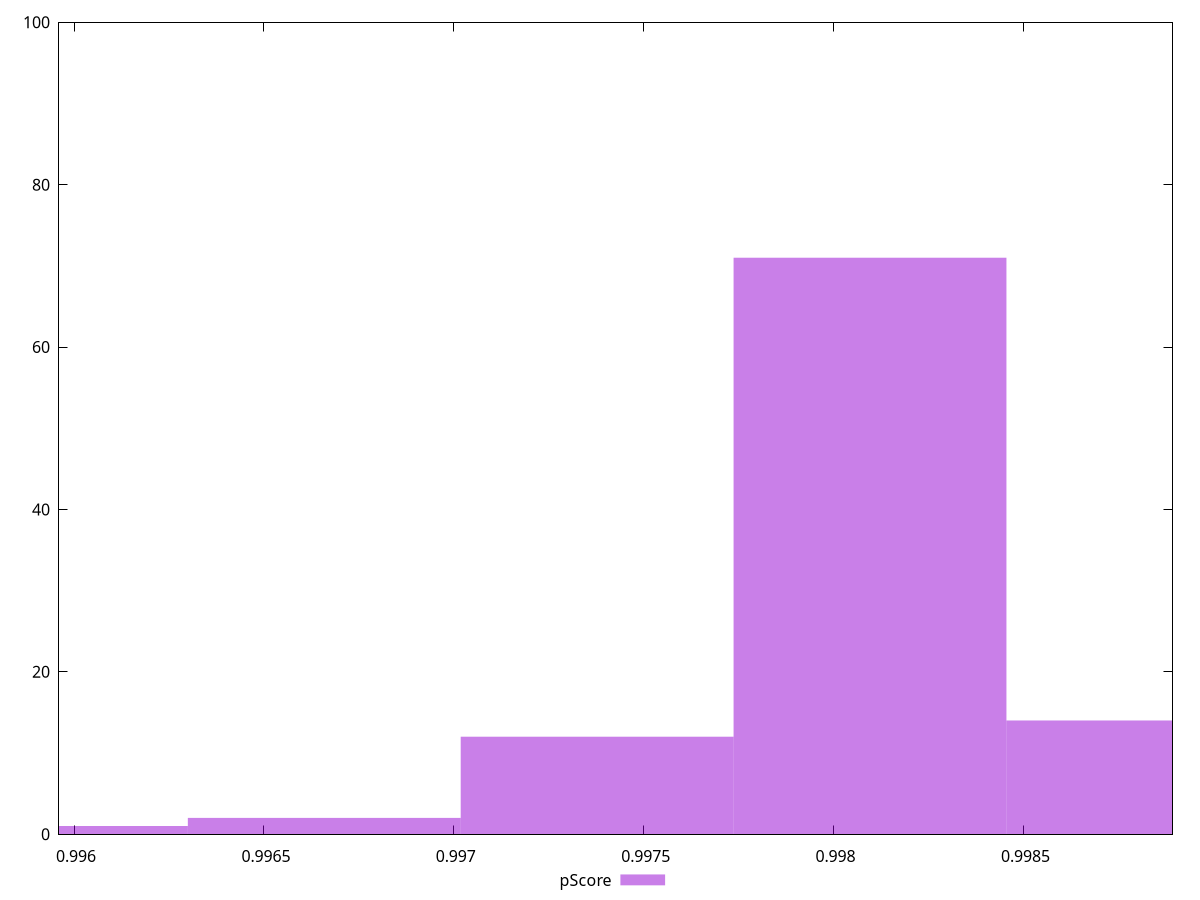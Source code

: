 reset

$pScore <<EOF
0.9973774462278888 12
0.9980960178750271 71
0.9988145895221654 14
0.9966588745807506 2
0.9959403029336124 1
EOF

set key outside below
set boxwidth 0.0007185716471382485
set xrange [0.9959603158163395:0.9988926000406857]
set yrange [0:100]
set trange [0:100]
set style fill transparent solid 0.5 noborder
set terminal svg size 640, 490 enhanced background rgb 'white'
set output "reports/report_00031_2021-02-24T23-18-18.084Z/mainthread-work-breakdown/samples/card/pScore/histogram.svg"

plot $pScore title "pScore" with boxes

reset
